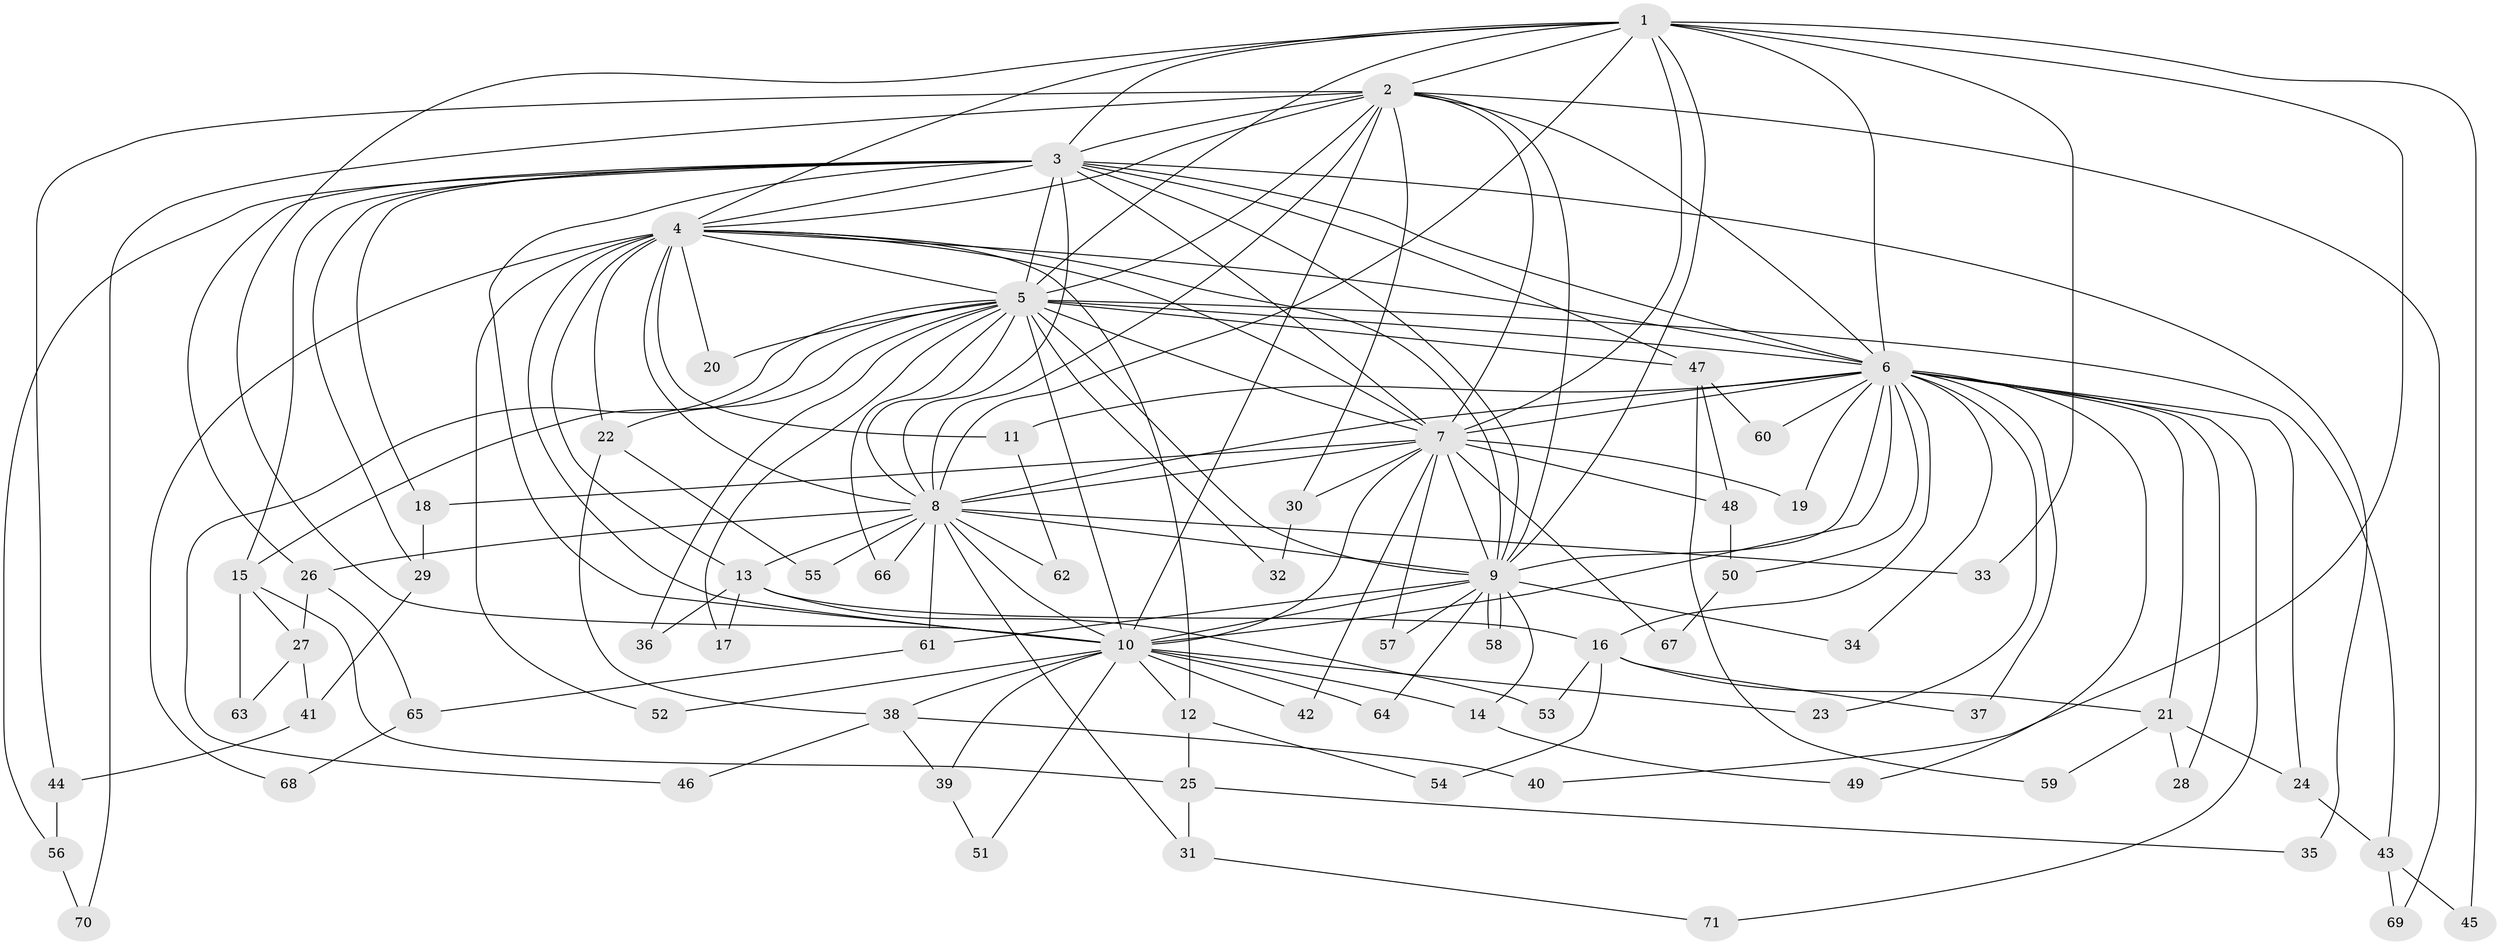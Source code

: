 // coarse degree distribution, {13: 0.05555555555555555, 15: 0.05555555555555555, 16: 0.027777777777777776, 12: 0.027777777777777776, 3: 0.19444444444444445, 4: 0.08333333333333333, 7: 0.05555555555555555, 5: 0.1111111111111111, 8: 0.027777777777777776, 2: 0.3333333333333333, 1: 0.027777777777777776}
// Generated by graph-tools (version 1.1) at 2025/49/03/04/25 22:49:18]
// undirected, 71 vertices, 167 edges
graph export_dot {
  node [color=gray90,style=filled];
  1;
  2;
  3;
  4;
  5;
  6;
  7;
  8;
  9;
  10;
  11;
  12;
  13;
  14;
  15;
  16;
  17;
  18;
  19;
  20;
  21;
  22;
  23;
  24;
  25;
  26;
  27;
  28;
  29;
  30;
  31;
  32;
  33;
  34;
  35;
  36;
  37;
  38;
  39;
  40;
  41;
  42;
  43;
  44;
  45;
  46;
  47;
  48;
  49;
  50;
  51;
  52;
  53;
  54;
  55;
  56;
  57;
  58;
  59;
  60;
  61;
  62;
  63;
  64;
  65;
  66;
  67;
  68;
  69;
  70;
  71;
  1 -- 2;
  1 -- 3;
  1 -- 4;
  1 -- 5;
  1 -- 6;
  1 -- 7;
  1 -- 8;
  1 -- 9;
  1 -- 10;
  1 -- 33;
  1 -- 40;
  1 -- 45;
  2 -- 3;
  2 -- 4;
  2 -- 5;
  2 -- 6;
  2 -- 7;
  2 -- 8;
  2 -- 9;
  2 -- 10;
  2 -- 30;
  2 -- 44;
  2 -- 69;
  2 -- 70;
  3 -- 4;
  3 -- 5;
  3 -- 6;
  3 -- 7;
  3 -- 8;
  3 -- 9;
  3 -- 10;
  3 -- 15;
  3 -- 18;
  3 -- 26;
  3 -- 29;
  3 -- 35;
  3 -- 47;
  3 -- 56;
  4 -- 5;
  4 -- 6;
  4 -- 7;
  4 -- 8;
  4 -- 9;
  4 -- 10;
  4 -- 11;
  4 -- 12;
  4 -- 13;
  4 -- 20;
  4 -- 22;
  4 -- 52;
  4 -- 68;
  5 -- 6;
  5 -- 7;
  5 -- 8;
  5 -- 9;
  5 -- 10;
  5 -- 15;
  5 -- 17;
  5 -- 20;
  5 -- 22;
  5 -- 32;
  5 -- 36;
  5 -- 43;
  5 -- 46;
  5 -- 47;
  5 -- 66;
  6 -- 7;
  6 -- 8;
  6 -- 9;
  6 -- 10;
  6 -- 11;
  6 -- 16;
  6 -- 19;
  6 -- 21;
  6 -- 23;
  6 -- 24;
  6 -- 28;
  6 -- 34;
  6 -- 37;
  6 -- 49;
  6 -- 50;
  6 -- 60;
  6 -- 71;
  7 -- 8;
  7 -- 9;
  7 -- 10;
  7 -- 18;
  7 -- 19;
  7 -- 30;
  7 -- 42;
  7 -- 48;
  7 -- 57;
  7 -- 67;
  8 -- 9;
  8 -- 10;
  8 -- 13;
  8 -- 26;
  8 -- 31;
  8 -- 33;
  8 -- 55;
  8 -- 61;
  8 -- 62;
  8 -- 66;
  9 -- 10;
  9 -- 14;
  9 -- 34;
  9 -- 57;
  9 -- 58;
  9 -- 58;
  9 -- 61;
  9 -- 64;
  10 -- 12;
  10 -- 14;
  10 -- 23;
  10 -- 38;
  10 -- 39;
  10 -- 42;
  10 -- 51;
  10 -- 52;
  10 -- 64;
  11 -- 62;
  12 -- 25;
  12 -- 54;
  13 -- 16;
  13 -- 17;
  13 -- 36;
  13 -- 53;
  14 -- 49;
  15 -- 25;
  15 -- 27;
  15 -- 63;
  16 -- 21;
  16 -- 37;
  16 -- 53;
  16 -- 54;
  18 -- 29;
  21 -- 24;
  21 -- 28;
  21 -- 59;
  22 -- 38;
  22 -- 55;
  24 -- 43;
  25 -- 31;
  25 -- 35;
  26 -- 27;
  26 -- 65;
  27 -- 41;
  27 -- 63;
  29 -- 41;
  30 -- 32;
  31 -- 71;
  38 -- 39;
  38 -- 40;
  38 -- 46;
  39 -- 51;
  41 -- 44;
  43 -- 45;
  43 -- 69;
  44 -- 56;
  47 -- 48;
  47 -- 59;
  47 -- 60;
  48 -- 50;
  50 -- 67;
  56 -- 70;
  61 -- 65;
  65 -- 68;
}
